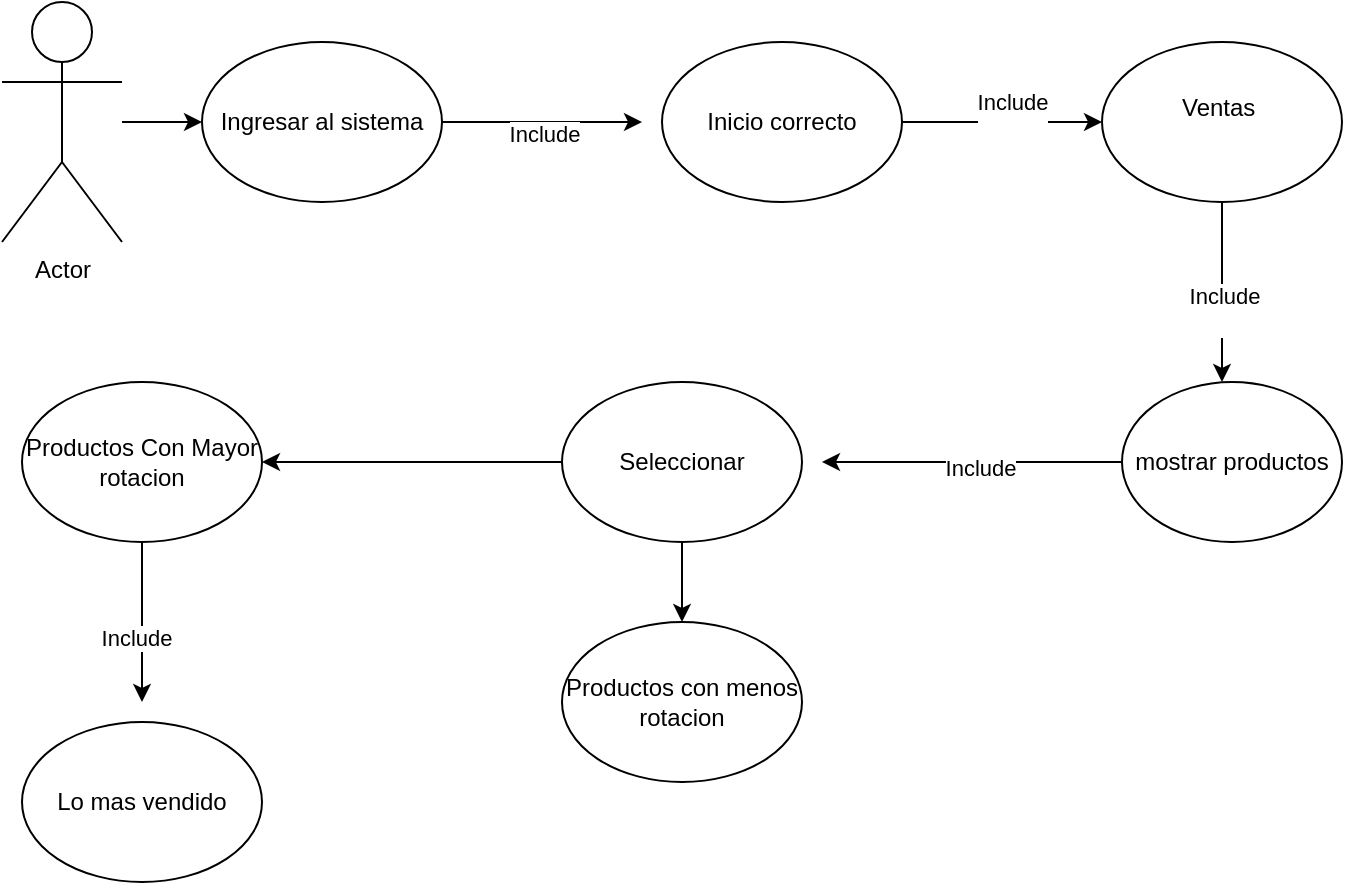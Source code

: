 <mxfile version="24.7.10">
  <diagram name="Página-1" id="o3fBv82QsBX1mTzSGlCy">
    <mxGraphModel dx="1050" dy="653" grid="1" gridSize="10" guides="1" tooltips="1" connect="1" arrows="1" fold="1" page="1" pageScale="1" pageWidth="827" pageHeight="1169" math="0" shadow="0">
      <root>
        <mxCell id="0" />
        <mxCell id="1" parent="0" />
        <mxCell id="Kr3nSNYQqhgyIjevSFer-2" style="edgeStyle=orthogonalEdgeStyle;rounded=0;orthogonalLoop=1;jettySize=auto;html=1;" edge="1" parent="1" source="Kr3nSNYQqhgyIjevSFer-1" target="Kr3nSNYQqhgyIjevSFer-3">
          <mxGeometry relative="1" as="geometry">
            <mxPoint x="200" y="300" as="targetPoint" />
          </mxGeometry>
        </mxCell>
        <mxCell id="Kr3nSNYQqhgyIjevSFer-1" value="Actor" style="shape=umlActor;verticalLabelPosition=bottom;verticalAlign=top;html=1;outlineConnect=0;" vertex="1" parent="1">
          <mxGeometry x="50" y="240" width="60" height="120" as="geometry" />
        </mxCell>
        <mxCell id="Kr3nSNYQqhgyIjevSFer-4" style="edgeStyle=orthogonalEdgeStyle;rounded=0;orthogonalLoop=1;jettySize=auto;html=1;" edge="1" parent="1" source="Kr3nSNYQqhgyIjevSFer-3">
          <mxGeometry relative="1" as="geometry">
            <mxPoint x="370" y="300" as="targetPoint" />
          </mxGeometry>
        </mxCell>
        <mxCell id="Kr3nSNYQqhgyIjevSFer-5" value="Include" style="edgeLabel;html=1;align=center;verticalAlign=middle;resizable=0;points=[];" vertex="1" connectable="0" parent="Kr3nSNYQqhgyIjevSFer-4">
          <mxGeometry x="0.02" y="-5" relative="1" as="geometry">
            <mxPoint as="offset" />
          </mxGeometry>
        </mxCell>
        <mxCell id="Kr3nSNYQqhgyIjevSFer-3" value="Ingresar al sistema" style="ellipse;whiteSpace=wrap;html=1;" vertex="1" parent="1">
          <mxGeometry x="150" y="260" width="120" height="80" as="geometry" />
        </mxCell>
        <mxCell id="Kr3nSNYQqhgyIjevSFer-7" style="edgeStyle=orthogonalEdgeStyle;rounded=0;orthogonalLoop=1;jettySize=auto;html=1;" edge="1" parent="1" source="Kr3nSNYQqhgyIjevSFer-6">
          <mxGeometry relative="1" as="geometry">
            <mxPoint x="600" y="300" as="targetPoint" />
          </mxGeometry>
        </mxCell>
        <mxCell id="Kr3nSNYQqhgyIjevSFer-8" value="Include&lt;div&gt;&lt;br&gt;&lt;/div&gt;" style="edgeLabel;html=1;align=center;verticalAlign=middle;resizable=0;points=[];" vertex="1" connectable="0" parent="Kr3nSNYQqhgyIjevSFer-7">
          <mxGeometry x="0.101" y="4" relative="1" as="geometry">
            <mxPoint as="offset" />
          </mxGeometry>
        </mxCell>
        <mxCell id="Kr3nSNYQqhgyIjevSFer-6" value="Inicio correcto" style="ellipse;whiteSpace=wrap;html=1;" vertex="1" parent="1">
          <mxGeometry x="380" y="260" width="120" height="80" as="geometry" />
        </mxCell>
        <mxCell id="Kr3nSNYQqhgyIjevSFer-10" style="edgeStyle=orthogonalEdgeStyle;rounded=0;orthogonalLoop=1;jettySize=auto;html=1;" edge="1" parent="1" source="Kr3nSNYQqhgyIjevSFer-9">
          <mxGeometry relative="1" as="geometry">
            <mxPoint x="660" y="430" as="targetPoint" />
          </mxGeometry>
        </mxCell>
        <mxCell id="Kr3nSNYQqhgyIjevSFer-11" value="Include&lt;div&gt;&lt;br&gt;&lt;/div&gt;" style="edgeLabel;html=1;align=center;verticalAlign=middle;resizable=0;points=[];" vertex="1" connectable="0" parent="Kr3nSNYQqhgyIjevSFer-10">
          <mxGeometry x="0.182" relative="1" as="geometry">
            <mxPoint y="1" as="offset" />
          </mxGeometry>
        </mxCell>
        <mxCell id="Kr3nSNYQqhgyIjevSFer-9" value="Ventas&amp;nbsp;&lt;div&gt;&lt;br&gt;&lt;/div&gt;" style="ellipse;whiteSpace=wrap;html=1;" vertex="1" parent="1">
          <mxGeometry x="600" y="260" width="120" height="80" as="geometry" />
        </mxCell>
        <mxCell id="Kr3nSNYQqhgyIjevSFer-13" style="edgeStyle=orthogonalEdgeStyle;rounded=0;orthogonalLoop=1;jettySize=auto;html=1;" edge="1" parent="1" source="Kr3nSNYQqhgyIjevSFer-12">
          <mxGeometry relative="1" as="geometry">
            <mxPoint x="460" y="470" as="targetPoint" />
          </mxGeometry>
        </mxCell>
        <mxCell id="Kr3nSNYQqhgyIjevSFer-14" value="Include" style="edgeLabel;html=1;align=center;verticalAlign=middle;resizable=0;points=[];" vertex="1" connectable="0" parent="Kr3nSNYQqhgyIjevSFer-13">
          <mxGeometry x="-0.054" y="3" relative="1" as="geometry">
            <mxPoint as="offset" />
          </mxGeometry>
        </mxCell>
        <mxCell id="Kr3nSNYQqhgyIjevSFer-12" value="mostrar productos" style="ellipse;whiteSpace=wrap;html=1;" vertex="1" parent="1">
          <mxGeometry x="610" y="430" width="110" height="80" as="geometry" />
        </mxCell>
        <mxCell id="Kr3nSNYQqhgyIjevSFer-17" style="edgeStyle=orthogonalEdgeStyle;rounded=0;orthogonalLoop=1;jettySize=auto;html=1;" edge="1" parent="1" source="Kr3nSNYQqhgyIjevSFer-15">
          <mxGeometry relative="1" as="geometry">
            <mxPoint x="180" y="470" as="targetPoint" />
          </mxGeometry>
        </mxCell>
        <mxCell id="Kr3nSNYQqhgyIjevSFer-18" style="edgeStyle=orthogonalEdgeStyle;rounded=0;orthogonalLoop=1;jettySize=auto;html=1;" edge="1" parent="1" source="Kr3nSNYQqhgyIjevSFer-15" target="Kr3nSNYQqhgyIjevSFer-19">
          <mxGeometry relative="1" as="geometry">
            <mxPoint x="390" y="590" as="targetPoint" />
          </mxGeometry>
        </mxCell>
        <mxCell id="Kr3nSNYQqhgyIjevSFer-15" value="Seleccionar" style="ellipse;whiteSpace=wrap;html=1;" vertex="1" parent="1">
          <mxGeometry x="330" y="430" width="120" height="80" as="geometry" />
        </mxCell>
        <mxCell id="Kr3nSNYQqhgyIjevSFer-20" style="edgeStyle=orthogonalEdgeStyle;rounded=0;orthogonalLoop=1;jettySize=auto;html=1;" edge="1" parent="1" source="Kr3nSNYQqhgyIjevSFer-16">
          <mxGeometry relative="1" as="geometry">
            <mxPoint x="120" y="590" as="targetPoint" />
          </mxGeometry>
        </mxCell>
        <mxCell id="Kr3nSNYQqhgyIjevSFer-21" value="Include" style="edgeLabel;html=1;align=center;verticalAlign=middle;resizable=0;points=[];" vertex="1" connectable="0" parent="Kr3nSNYQqhgyIjevSFer-20">
          <mxGeometry x="0.211" y="-4" relative="1" as="geometry">
            <mxPoint as="offset" />
          </mxGeometry>
        </mxCell>
        <mxCell id="Kr3nSNYQqhgyIjevSFer-16" value="Productos Con Mayor rotacion" style="ellipse;whiteSpace=wrap;html=1;" vertex="1" parent="1">
          <mxGeometry x="60" y="430" width="120" height="80" as="geometry" />
        </mxCell>
        <mxCell id="Kr3nSNYQqhgyIjevSFer-19" value="Productos con menos rotacion" style="ellipse;whiteSpace=wrap;html=1;" vertex="1" parent="1">
          <mxGeometry x="330" y="550" width="120" height="80" as="geometry" />
        </mxCell>
        <mxCell id="Kr3nSNYQqhgyIjevSFer-22" value="Lo mas vendido" style="ellipse;whiteSpace=wrap;html=1;" vertex="1" parent="1">
          <mxGeometry x="60" y="600" width="120" height="80" as="geometry" />
        </mxCell>
      </root>
    </mxGraphModel>
  </diagram>
</mxfile>
